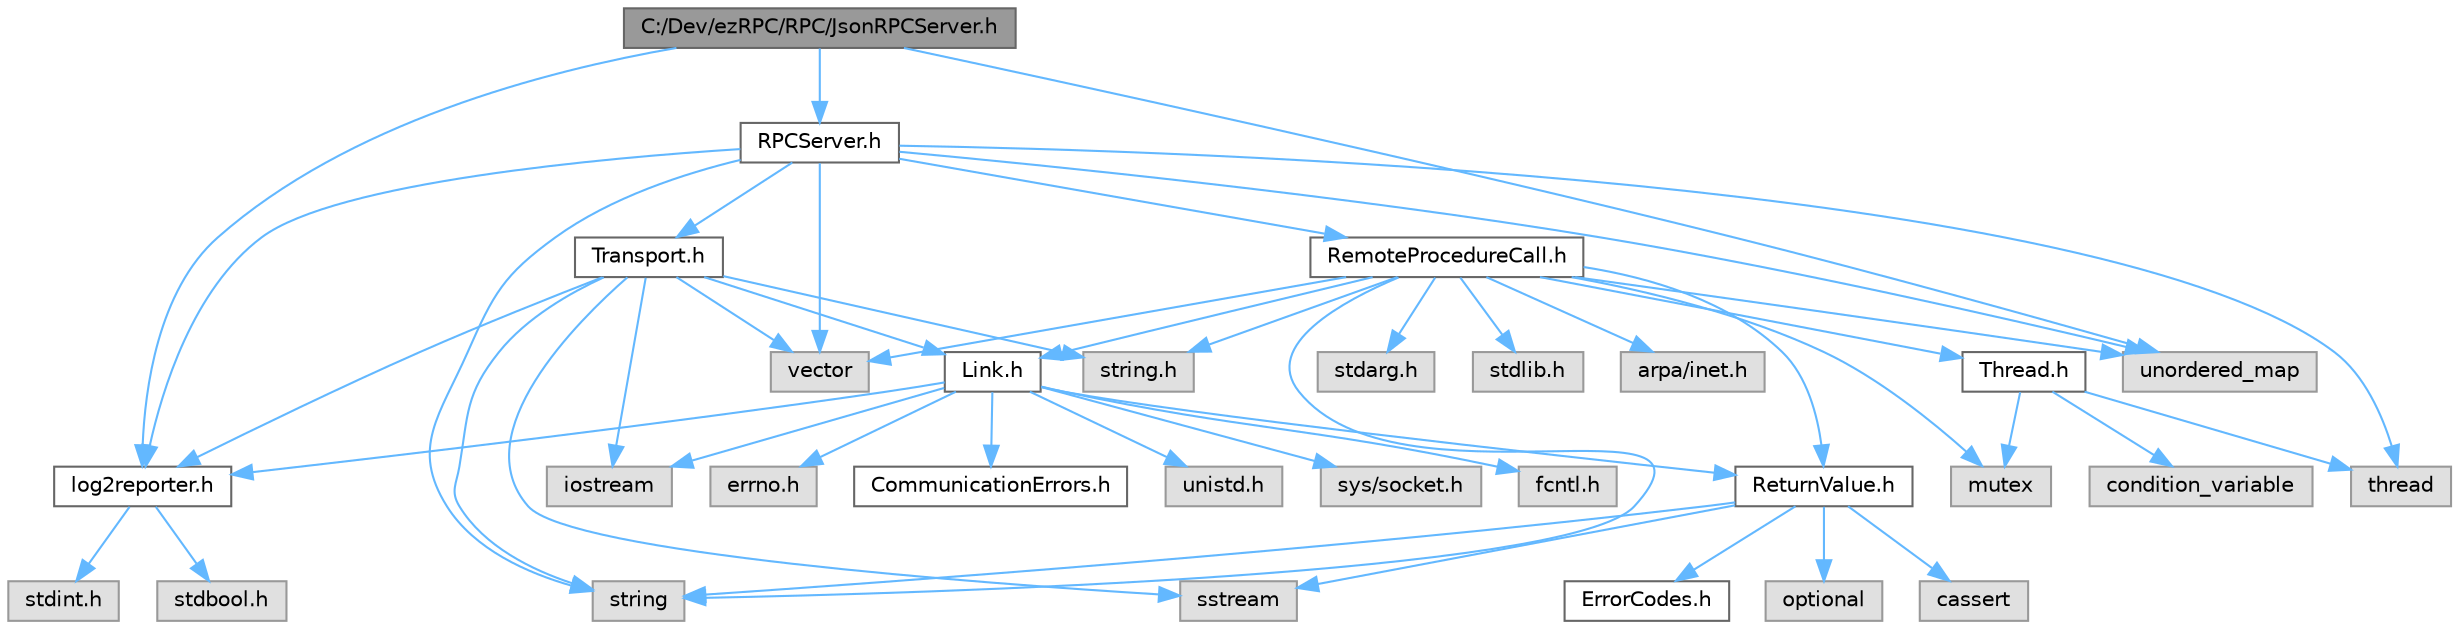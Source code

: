 digraph "C:/Dev/ezRPC/RPC/JsonRPCServer.h"
{
 // LATEX_PDF_SIZE
  bgcolor="transparent";
  edge [fontname=Helvetica,fontsize=10,labelfontname=Helvetica,labelfontsize=10];
  node [fontname=Helvetica,fontsize=10,shape=box,height=0.2,width=0.4];
  Node1 [id="Node000001",label="C:/Dev/ezRPC/RPC/JsonRPCServer.h",height=0.2,width=0.4,color="gray40", fillcolor="grey60", style="filled", fontcolor="black",tooltip=" "];
  Node1 -> Node2 [id="edge1_Node000001_Node000002",color="steelblue1",style="solid",tooltip=" "];
  Node2 [id="Node000002",label="unordered_map",height=0.2,width=0.4,color="grey60", fillcolor="#E0E0E0", style="filled",tooltip=" "];
  Node1 -> Node3 [id="edge2_Node000001_Node000003",color="steelblue1",style="solid",tooltip=" "];
  Node3 [id="Node000003",label="log2reporter.h",height=0.2,width=0.4,color="grey40", fillcolor="white", style="filled",URL="$log2reporter_8h.html",tooltip=" "];
  Node3 -> Node4 [id="edge3_Node000003_Node000004",color="steelblue1",style="solid",tooltip=" "];
  Node4 [id="Node000004",label="stdint.h",height=0.2,width=0.4,color="grey60", fillcolor="#E0E0E0", style="filled",tooltip=" "];
  Node3 -> Node5 [id="edge4_Node000003_Node000005",color="steelblue1",style="solid",tooltip=" "];
  Node5 [id="Node000005",label="stdbool.h",height=0.2,width=0.4,color="grey60", fillcolor="#E0E0E0", style="filled",tooltip=" "];
  Node1 -> Node6 [id="edge5_Node000001_Node000006",color="steelblue1",style="solid",tooltip=" "];
  Node6 [id="Node000006",label="RPCServer.h",height=0.2,width=0.4,color="grey40", fillcolor="white", style="filled",URL="$_r_p_c_server_8h.html",tooltip=" "];
  Node6 -> Node7 [id="edge6_Node000006_Node000007",color="steelblue1",style="solid",tooltip=" "];
  Node7 [id="Node000007",label="vector",height=0.2,width=0.4,color="grey60", fillcolor="#E0E0E0", style="filled",tooltip=" "];
  Node6 -> Node8 [id="edge7_Node000006_Node000008",color="steelblue1",style="solid",tooltip=" "];
  Node8 [id="Node000008",label="string",height=0.2,width=0.4,color="grey60", fillcolor="#E0E0E0", style="filled",tooltip=" "];
  Node6 -> Node2 [id="edge8_Node000006_Node000002",color="steelblue1",style="solid",tooltip=" "];
  Node6 -> Node9 [id="edge9_Node000006_Node000009",color="steelblue1",style="solid",tooltip=" "];
  Node9 [id="Node000009",label="thread",height=0.2,width=0.4,color="grey60", fillcolor="#E0E0E0", style="filled",tooltip=" "];
  Node6 -> Node3 [id="edge10_Node000006_Node000003",color="steelblue1",style="solid",tooltip=" "];
  Node6 -> Node10 [id="edge11_Node000006_Node000010",color="steelblue1",style="solid",tooltip=" "];
  Node10 [id="Node000010",label="Transport.h",height=0.2,width=0.4,color="grey40", fillcolor="white", style="filled",URL="$_transport_8h.html",tooltip=" "];
  Node10 -> Node11 [id="edge12_Node000010_Node000011",color="steelblue1",style="solid",tooltip=" "];
  Node11 [id="Node000011",label="string.h",height=0.2,width=0.4,color="grey60", fillcolor="#E0E0E0", style="filled",tooltip=" "];
  Node10 -> Node12 [id="edge13_Node000010_Node000012",color="steelblue1",style="solid",tooltip=" "];
  Node12 [id="Node000012",label="sstream",height=0.2,width=0.4,color="grey60", fillcolor="#E0E0E0", style="filled",tooltip=" "];
  Node10 -> Node13 [id="edge14_Node000010_Node000013",color="steelblue1",style="solid",tooltip=" "];
  Node13 [id="Node000013",label="iostream",height=0.2,width=0.4,color="grey60", fillcolor="#E0E0E0", style="filled",tooltip=" "];
  Node10 -> Node7 [id="edge15_Node000010_Node000007",color="steelblue1",style="solid",tooltip=" "];
  Node10 -> Node8 [id="edge16_Node000010_Node000008",color="steelblue1",style="solid",tooltip=" "];
  Node10 -> Node3 [id="edge17_Node000010_Node000003",color="steelblue1",style="solid",tooltip=" "];
  Node10 -> Node14 [id="edge18_Node000010_Node000014",color="steelblue1",style="solid",tooltip=" "];
  Node14 [id="Node000014",label="Link.h",height=0.2,width=0.4,color="grey40", fillcolor="white", style="filled",URL="$_link_8h.html",tooltip=" "];
  Node14 -> Node15 [id="edge19_Node000014_Node000015",color="steelblue1",style="solid",tooltip=" "];
  Node15 [id="Node000015",label="unistd.h",height=0.2,width=0.4,color="grey60", fillcolor="#E0E0E0", style="filled",tooltip=" "];
  Node14 -> Node16 [id="edge20_Node000014_Node000016",color="steelblue1",style="solid",tooltip=" "];
  Node16 [id="Node000016",label="sys/socket.h",height=0.2,width=0.4,color="grey60", fillcolor="#E0E0E0", style="filled",tooltip=" "];
  Node14 -> Node13 [id="edge21_Node000014_Node000013",color="steelblue1",style="solid",tooltip=" "];
  Node14 -> Node17 [id="edge22_Node000014_Node000017",color="steelblue1",style="solid",tooltip=" "];
  Node17 [id="Node000017",label="fcntl.h",height=0.2,width=0.4,color="grey60", fillcolor="#E0E0E0", style="filled",tooltip=" "];
  Node14 -> Node18 [id="edge23_Node000014_Node000018",color="steelblue1",style="solid",tooltip=" "];
  Node18 [id="Node000018",label="errno.h",height=0.2,width=0.4,color="grey60", fillcolor="#E0E0E0", style="filled",tooltip=" "];
  Node14 -> Node3 [id="edge24_Node000014_Node000003",color="steelblue1",style="solid",tooltip=" "];
  Node14 -> Node19 [id="edge25_Node000014_Node000019",color="steelblue1",style="solid",tooltip=" "];
  Node19 [id="Node000019",label="ReturnValue.h",height=0.2,width=0.4,color="grey40", fillcolor="white", style="filled",URL="$_return_value_8h.html",tooltip=" "];
  Node19 -> Node8 [id="edge26_Node000019_Node000008",color="steelblue1",style="solid",tooltip=" "];
  Node19 -> Node20 [id="edge27_Node000019_Node000020",color="steelblue1",style="solid",tooltip=" "];
  Node20 [id="Node000020",label="optional",height=0.2,width=0.4,color="grey60", fillcolor="#E0E0E0", style="filled",tooltip=" "];
  Node19 -> Node21 [id="edge28_Node000019_Node000021",color="steelblue1",style="solid",tooltip=" "];
  Node21 [id="Node000021",label="cassert",height=0.2,width=0.4,color="grey60", fillcolor="#E0E0E0", style="filled",tooltip=" "];
  Node19 -> Node12 [id="edge29_Node000019_Node000012",color="steelblue1",style="solid",tooltip=" "];
  Node19 -> Node22 [id="edge30_Node000019_Node000022",color="steelblue1",style="solid",tooltip=" "];
  Node22 [id="Node000022",label="ErrorCodes.h",height=0.2,width=0.4,color="grey40", fillcolor="white", style="filled",URL="$_error_codes_8h.html",tooltip=" "];
  Node14 -> Node23 [id="edge31_Node000014_Node000023",color="steelblue1",style="solid",tooltip=" "];
  Node23 [id="Node000023",label="CommunicationErrors.h",height=0.2,width=0.4,color="grey40", fillcolor="white", style="filled",URL="$_communication_errors_8h.html",tooltip=" "];
  Node6 -> Node24 [id="edge32_Node000006_Node000024",color="steelblue1",style="solid",tooltip=" "];
  Node24 [id="Node000024",label="RemoteProcedureCall.h",height=0.2,width=0.4,color="grey40", fillcolor="white", style="filled",URL="$_remote_procedure_call_8h.html",tooltip=" "];
  Node24 -> Node8 [id="edge33_Node000024_Node000008",color="steelblue1",style="solid",tooltip=" "];
  Node24 -> Node7 [id="edge34_Node000024_Node000007",color="steelblue1",style="solid",tooltip=" "];
  Node24 -> Node25 [id="edge35_Node000024_Node000025",color="steelblue1",style="solid",tooltip=" "];
  Node25 [id="Node000025",label="mutex",height=0.2,width=0.4,color="grey60", fillcolor="#E0E0E0", style="filled",tooltip=" "];
  Node24 -> Node2 [id="edge36_Node000024_Node000002",color="steelblue1",style="solid",tooltip=" "];
  Node24 -> Node26 [id="edge37_Node000024_Node000026",color="steelblue1",style="solid",tooltip=" "];
  Node26 [id="Node000026",label="stdarg.h",height=0.2,width=0.4,color="grey60", fillcolor="#E0E0E0", style="filled",tooltip=" "];
  Node24 -> Node14 [id="edge38_Node000024_Node000014",color="steelblue1",style="solid",tooltip=" "];
  Node24 -> Node11 [id="edge39_Node000024_Node000011",color="steelblue1",style="solid",tooltip=" "];
  Node24 -> Node27 [id="edge40_Node000024_Node000027",color="steelblue1",style="solid",tooltip=" "];
  Node27 [id="Node000027",label="stdlib.h",height=0.2,width=0.4,color="grey60", fillcolor="#E0E0E0", style="filled",tooltip=" "];
  Node24 -> Node28 [id="edge41_Node000024_Node000028",color="steelblue1",style="solid",tooltip=" "];
  Node28 [id="Node000028",label="Thread.h",height=0.2,width=0.4,color="grey40", fillcolor="white", style="filled",URL="$_thread_8h.html",tooltip=" "];
  Node28 -> Node9 [id="edge42_Node000028_Node000009",color="steelblue1",style="solid",tooltip=" "];
  Node28 -> Node25 [id="edge43_Node000028_Node000025",color="steelblue1",style="solid",tooltip=" "];
  Node28 -> Node29 [id="edge44_Node000028_Node000029",color="steelblue1",style="solid",tooltip=" "];
  Node29 [id="Node000029",label="condition_variable",height=0.2,width=0.4,color="grey60", fillcolor="#E0E0E0", style="filled",tooltip=" "];
  Node24 -> Node19 [id="edge45_Node000024_Node000019",color="steelblue1",style="solid",tooltip=" "];
  Node24 -> Node30 [id="edge46_Node000024_Node000030",color="steelblue1",style="solid",tooltip=" "];
  Node30 [id="Node000030",label="arpa/inet.h",height=0.2,width=0.4,color="grey60", fillcolor="#E0E0E0", style="filled",tooltip=" "];
}
